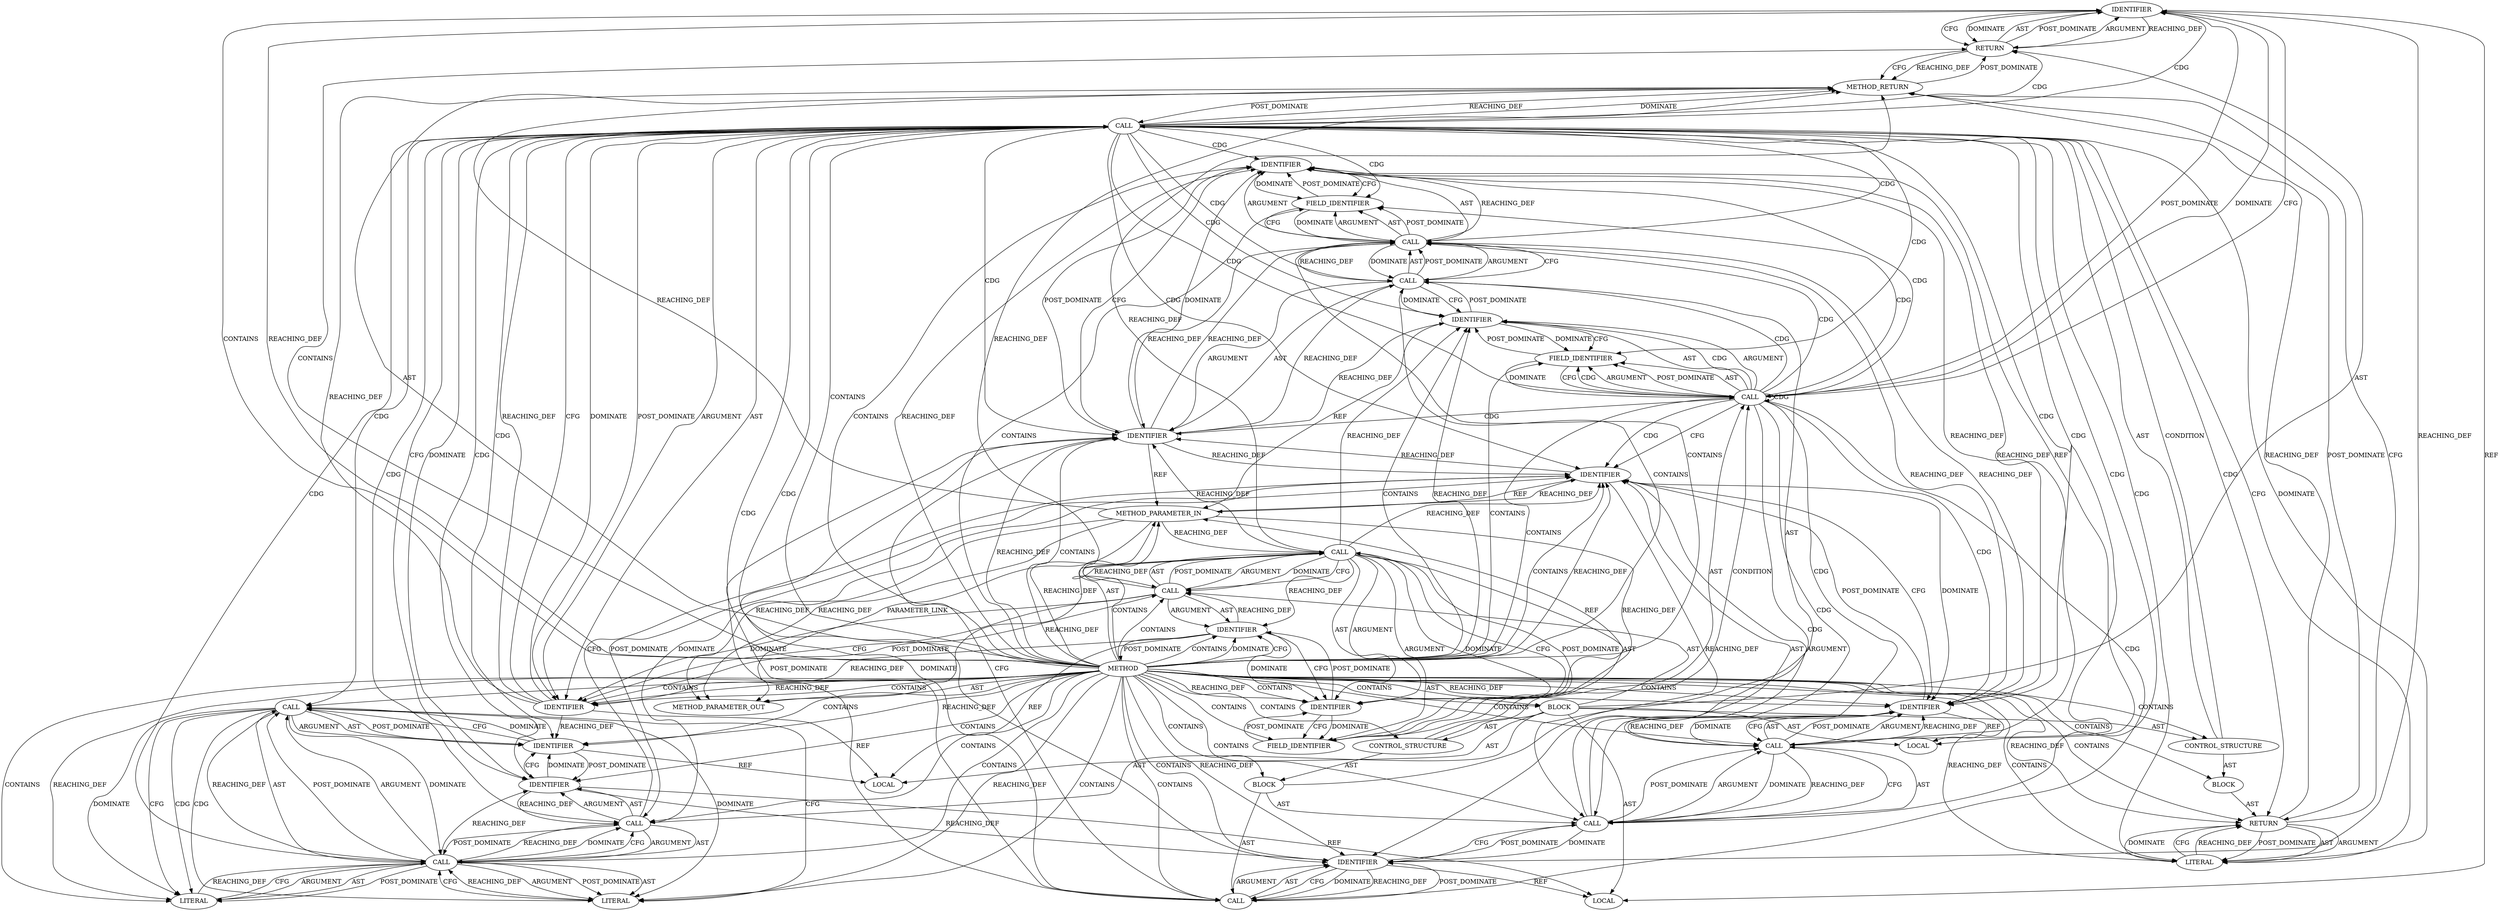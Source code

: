 digraph {
  2909 [label=IDENTIFIER ORDER=1 ARGUMENT_INDEX=-1 CODE="sg_cnt" COLUMN_NUMBER=9 LINE_NUMBER=902 TYPE_FULL_NAME="int" NAME="sg_cnt"]
  2874 [label=CALL ORDER=2 ARGUMENT_INDEX=2 CODE="cursor->total_resid" COLUMN_NUMBER=17 METHOD_FULL_NAME="<operator>.indirectFieldAccess" LINE_NUMBER=887 TYPE_FULL_NAME="<empty>" DISPATCH_TYPE="STATIC_DISPATCH" SIGNATURE="" NAME="<operator>.indirectFieldAccess"]
  2908 [label=RETURN ORDER=8 ARGUMENT_INDEX=-1 CODE="return sg_cnt;" COLUMN_NUMBER=2 LINE_NUMBER=902]
  2899 [label=IDENTIFIER ORDER=1 ARGUMENT_INDEX=1 CODE="sg_cnt" COLUMN_NUMBER=3 LINE_NUMBER=897 TYPE_FULL_NAME="int" NAME="sg_cnt"]
  2871 [label=LOCAL ORDER=1 CODE="int data_len" COLUMN_NUMBER=6 LINE_NUMBER=887 TYPE_FULL_NAME="int" NAME="data_len"]
  13089 [label=METHOD_PARAMETER_OUT ORDER=1 CODE="struct ceph_msg_data_cursor *cursor" IS_VARIADIC=false COLUMN_NUMBER=31 LINE_NUMBER=885 TYPE_FULL_NAME="ceph_msg_data_cursor*" EVALUATION_STRATEGY="BY_VALUE" INDEX=1 NAME="cursor"]
  2880 [label=CALL ORDER=1 ARGUMENT_INDEX=-1 CODE="!data_len" COLUMN_NUMBER=6 METHOD_FULL_NAME="<operator>.logicalNot" LINE_NUMBER=891 TYPE_FULL_NAME="<empty>" DISPATCH_TYPE="STATIC_DISPATCH" SIGNATURE="" NAME="<operator>.logicalNot"]
  2900 [label=CALL ORDER=3 ARGUMENT_INDEX=-1 CODE="ceph_msg_data_advance(cursor, bv.bv_len)" COLUMN_NUMBER=3 METHOD_FULL_NAME="ceph_msg_data_advance" LINE_NUMBER=899 TYPE_FULL_NAME="<empty>" DISPATCH_TYPE="STATIC_DISPATCH" SIGNATURE="" NAME="ceph_msg_data_advance"]
  2872 [label=CALL ORDER=2 ARGUMENT_INDEX=-1 CODE="data_len = cursor->total_resid" COLUMN_NUMBER=6 METHOD_FULL_NAME="<operator>.assignment" LINE_NUMBER=887 TYPE_FULL_NAME="<empty>" DISPATCH_TYPE="STATIC_DISPATCH" SIGNATURE="" NAME="<operator>.assignment"]
  2904 [label=FIELD_IDENTIFIER ORDER=2 ARGUMENT_INDEX=2 CODE="bv_len" COLUMN_NUMBER=33 LINE_NUMBER=899 CANONICAL_NAME="bv_len"]
  2897 [label=IDENTIFIER ORDER=1 ARGUMENT_INDEX=1 CODE="bv" COLUMN_NUMBER=24 LINE_NUMBER=896 TYPE_FULL_NAME="bio_vec" NAME="bv"]
  2906 [label=IDENTIFIER ORDER=1 ARGUMENT_INDEX=1 CODE="cursor" COLUMN_NUMBER=11 LINE_NUMBER=900 TYPE_FULL_NAME="ceph_msg_data_cursor*" NAME="cursor"]
  2886 [label=IDENTIFIER ORDER=1 ARGUMENT_INDEX=1 CODE="sg_cnt" COLUMN_NUMBER=2 LINE_NUMBER=894 TYPE_FULL_NAME="int" NAME="sg_cnt"]
  2889 [label=IDENTIFIER ORDER=1 ARGUMENT_INDEX=1 CODE="data_len" COLUMN_NUMBER=24 LINE_NUMBER=894 TYPE_FULL_NAME="int" NAME="data_len"]
  2879 [label=CONTROL_STRUCTURE CONTROL_STRUCTURE_TYPE="IF" ORDER=5 PARSER_TYPE_NAME="CASTIfStatement" ARGUMENT_INDEX=-1 CODE="if (!data_len)" COLUMN_NUMBER=2 LINE_NUMBER=891]
  2884 [label=LITERAL ORDER=1 ARGUMENT_INDEX=-1 CODE="0" COLUMN_NUMBER=10 LINE_NUMBER=892 TYPE_FULL_NAME="int"]
  2890 [label=LITERAL ORDER=2 ARGUMENT_INDEX=2 CODE="1" COLUMN_NUMBER=36 LINE_NUMBER=894 TYPE_FULL_NAME="int"]
  2896 [label=CALL ORDER=2 ARGUMENT_INDEX=2 CODE="&bv" COLUMN_NUMBER=23 METHOD_FULL_NAME="<operator>.addressOf" LINE_NUMBER=896 TYPE_FULL_NAME="<empty>" DISPATCH_TYPE="STATIC_DISPATCH" SIGNATURE="" NAME="<operator>.addressOf"]
  2869 [label=METHOD_PARAMETER_IN ORDER=1 CODE="struct ceph_msg_data_cursor *cursor" IS_VARIADIC=false COLUMN_NUMBER=31 LINE_NUMBER=885 TYPE_FULL_NAME="ceph_msg_data_cursor*" EVALUATION_STRATEGY="BY_VALUE" INDEX=1 NAME="cursor"]
  2882 [label=BLOCK ORDER=2 ARGUMENT_INDEX=-1 CODE="<empty>" COLUMN_NUMBER=3 LINE_NUMBER=892 TYPE_FULL_NAME="void"]
  2870 [label=BLOCK ORDER=2 ARGUMENT_INDEX=-1 CODE="{
	int data_len = cursor->total_resid;
	struct bio_vec bv;
	int sg_cnt;

	if (!data_len)
		return 0;

	sg_cnt = need_padding(data_len) ? 1 : 0;
	do {
		get_bvec_at(cursor, &bv);
		sg_cnt++;

		ceph_msg_data_advance(cursor, bv.bv_len);
	} while (cursor->total_resid);

	return sg_cnt;
}" COLUMN_NUMBER=1 LINE_NUMBER=886 TYPE_FULL_NAME="void"]
  2868 [label=METHOD COLUMN_NUMBER=1 LINE_NUMBER=885 COLUMN_NUMBER_END=1 IS_EXTERNAL=false SIGNATURE="int calc_sg_cnt_cursor (ceph_msg_data_cursor*)" NAME="calc_sg_cnt_cursor" AST_PARENT_TYPE="TYPE_DECL" AST_PARENT_FULL_NAME="file_code_old-a282a2f-decode_preamble-525.c:<global>" ORDER=50 CODE="static int calc_sg_cnt_cursor(struct ceph_msg_data_cursor *cursor)
{
	int data_len = cursor->total_resid;
	struct bio_vec bv;
	int sg_cnt;

	if (!data_len)
		return 0;

	sg_cnt = need_padding(data_len) ? 1 : 0;
	do {
		get_bvec_at(cursor, &bv);
		sg_cnt++;

		ceph_msg_data_advance(cursor, bv.bv_len);
	} while (cursor->total_resid);

	return sg_cnt;
}" FULL_NAME="calc_sg_cnt_cursor" LINE_NUMBER_END=903 FILENAME="file_code_old-a282a2f-decode_preamble-525.c"]
  2885 [label=CALL ORDER=6 ARGUMENT_INDEX=-1 CODE="sg_cnt = need_padding(data_len) ? 1 : 0" COLUMN_NUMBER=2 METHOD_FULL_NAME="<operator>.assignment" LINE_NUMBER=894 TYPE_FULL_NAME="<empty>" DISPATCH_TYPE="STATIC_DISPATCH" SIGNATURE="" NAME="<operator>.assignment"]
  2907 [label=FIELD_IDENTIFIER ORDER=2 ARGUMENT_INDEX=2 CODE="total_resid" COLUMN_NUMBER=11 LINE_NUMBER=900 CANONICAL_NAME="total_resid"]
  2902 [label=CALL ORDER=2 ARGUMENT_INDEX=2 CODE="bv.bv_len" COLUMN_NUMBER=33 METHOD_FULL_NAME="<operator>.fieldAccess" LINE_NUMBER=899 TYPE_FULL_NAME="<empty>" DISPATCH_TYPE="STATIC_DISPATCH" SIGNATURE="" NAME="<operator>.fieldAccess"]
  2878 [label=LOCAL ORDER=4 CODE="int sg_cnt" COLUMN_NUMBER=6 LINE_NUMBER=889 TYPE_FULL_NAME="int" NAME="sg_cnt"]
  2894 [label=CALL ORDER=1 ARGUMENT_INDEX=-1 CODE="get_bvec_at(cursor, &bv)" COLUMN_NUMBER=3 METHOD_FULL_NAME="get_bvec_at" LINE_NUMBER=896 TYPE_FULL_NAME="<empty>" DISPATCH_TYPE="STATIC_DISPATCH" SIGNATURE="" NAME="get_bvec_at"]
  2876 [label=FIELD_IDENTIFIER ORDER=2 ARGUMENT_INDEX=2 CODE="total_resid" COLUMN_NUMBER=17 LINE_NUMBER=887 CANONICAL_NAME="total_resid"]
  2891 [label=LITERAL ORDER=3 ARGUMENT_INDEX=3 CODE="0" COLUMN_NUMBER=40 LINE_NUMBER=894 TYPE_FULL_NAME="int"]
  2898 [label=CALL ORDER=2 ARGUMENT_INDEX=-1 CODE="sg_cnt++" COLUMN_NUMBER=3 METHOD_FULL_NAME="<operator>.postIncrement" LINE_NUMBER=897 TYPE_FULL_NAME="<empty>" DISPATCH_TYPE="STATIC_DISPATCH" SIGNATURE="" NAME="<operator>.postIncrement"]
  2881 [label=IDENTIFIER ORDER=1 ARGUMENT_INDEX=1 CODE="data_len" COLUMN_NUMBER=7 LINE_NUMBER=891 TYPE_FULL_NAME="int" NAME="data_len"]
  2883 [label=RETURN ORDER=1 ARGUMENT_INDEX=1 CODE="return 0;" COLUMN_NUMBER=3 LINE_NUMBER=892]
  2892 [label=CONTROL_STRUCTURE CONTROL_STRUCTURE_TYPE="DO" ORDER=7 PARSER_TYPE_NAME="CASTDoStatement" ARGUMENT_INDEX=-1 CODE="do {
		get_bvec_at(cursor, &bv);
		sg_cnt++;

		ceph_msg_data_advance(cursor, bv.bv_len);
	} while (cursor->total_resid);" COLUMN_NUMBER=2 LINE_NUMBER=895]
  2895 [label=IDENTIFIER ORDER=1 ARGUMENT_INDEX=1 CODE="cursor" COLUMN_NUMBER=15 LINE_NUMBER=896 TYPE_FULL_NAME="ceph_msg_data_cursor*" NAME="cursor"]
  2887 [label=CALL ORDER=2 ARGUMENT_INDEX=2 CODE="need_padding(data_len) ? 1 : 0" COLUMN_NUMBER=11 METHOD_FULL_NAME="<operator>.conditional" LINE_NUMBER=894 TYPE_FULL_NAME="<empty>" DISPATCH_TYPE="STATIC_DISPATCH" SIGNATURE="" NAME="<operator>.conditional"]
  2910 [label=METHOD_RETURN ORDER=3 CODE="RET" COLUMN_NUMBER=1 LINE_NUMBER=885 TYPE_FULL_NAME="int" EVALUATION_STRATEGY="BY_VALUE"]
  2873 [label=IDENTIFIER ORDER=1 ARGUMENT_INDEX=1 CODE="data_len" COLUMN_NUMBER=6 LINE_NUMBER=887 TYPE_FULL_NAME="int" NAME="data_len"]
  2893 [label=BLOCK ORDER=1 ARGUMENT_INDEX=-1 CODE="{
		get_bvec_at(cursor, &bv);
		sg_cnt++;

		ceph_msg_data_advance(cursor, bv.bv_len);
	}" COLUMN_NUMBER=5 LINE_NUMBER=895 TYPE_FULL_NAME="void"]
  2877 [label=LOCAL ORDER=3 CODE="struct bio_vec bv" COLUMN_NUMBER=17 LINE_NUMBER=888 TYPE_FULL_NAME="bio_vec" NAME="bv"]
  2888 [label=CALL ORDER=1 ARGUMENT_INDEX=1 CODE="need_padding(data_len)" COLUMN_NUMBER=11 METHOD_FULL_NAME="need_padding" LINE_NUMBER=894 TYPE_FULL_NAME="<empty>" DISPATCH_TYPE="STATIC_DISPATCH" SIGNATURE="" NAME="need_padding"]
  2901 [label=IDENTIFIER ORDER=1 ARGUMENT_INDEX=1 CODE="cursor" COLUMN_NUMBER=25 LINE_NUMBER=899 TYPE_FULL_NAME="ceph_msg_data_cursor*" NAME="cursor"]
  2905 [label=CALL ORDER=2 ARGUMENT_INDEX=-1 CODE="cursor->total_resid" COLUMN_NUMBER=11 METHOD_FULL_NAME="<operator>.indirectFieldAccess" LINE_NUMBER=900 TYPE_FULL_NAME="<empty>" DISPATCH_TYPE="STATIC_DISPATCH" SIGNATURE="" NAME="<operator>.indirectFieldAccess"]
  2875 [label=IDENTIFIER ORDER=1 ARGUMENT_INDEX=1 CODE="cursor" COLUMN_NUMBER=17 LINE_NUMBER=887 TYPE_FULL_NAME="ceph_msg_data_cursor*" NAME="cursor"]
  2903 [label=IDENTIFIER ORDER=1 ARGUMENT_INDEX=1 CODE="bv" COLUMN_NUMBER=33 LINE_NUMBER=899 TYPE_FULL_NAME="bio_vec" NAME="bv"]
  2880 -> 2904 [label=CDG ]
  2880 -> 2884 [label=CDG ]
  2880 -> 2888 [label=CDG ]
  2894 -> 2895 [label=AST ]
  2885 -> 2887 [label=ARGUMENT ]
  2868 -> 2889 [label=CONTAINS ]
  2881 -> 2910 [label=REACHING_DEF VARIABLE="data_len"]
  2884 -> 2883 [label=DOMINATE ]
  2868 -> 2891 [label=CONTAINS ]
  2891 -> 2887 [label=REACHING_DEF VARIABLE="0"]
  2880 -> 2900 [label=CDG ]
  2890 -> 2887 [label=CFG ]
  2910 -> 2880 [label=POST_DOMINATE ]
  2872 -> 2873 [label=ARGUMENT ]
  2888 -> 2890 [label=CFG ]
  2905 -> 2907 [label=CDG ]
  2883 -> 2884 [label=POST_DOMINATE ]
  2868 -> 2908 [label=CONTAINS ]
  2887 -> 2888 [label=AST ]
  2868 -> 2904 [label=CONTAINS ]
  2872 -> 2881 [label=DOMINATE ]
  2900 -> 2902 [label=AST ]
  2874 -> 2910 [label=REACHING_DEF VARIABLE="cursor->total_resid"]
  2905 -> 2906 [label=AST ]
  2874 -> 2901 [label=REACHING_DEF VARIABLE="cursor->total_resid"]
  2904 -> 2903 [label=POST_DOMINATE ]
  2884 -> 2883 [label=CFG ]
  2869 -> 2895 [label=REACHING_DEF VARIABLE="cursor"]
  2896 -> 2897 [label=AST ]
  2880 -> 2897 [label=CDG ]
  2893 -> 2900 [label=AST ]
  2901 -> 2903 [label=CFG ]
  2868 -> 2879 [label=CONTAINS ]
  2901 -> 2903 [label=DOMINATE ]
  2897 -> 2896 [label=REACHING_DEF VARIABLE="bv"]
  2868 -> 2874 [label=CONTAINS ]
  2880 -> 2907 [label=CDG ]
  2868 -> 2895 [label=CONTAINS ]
  2897 -> 2903 [label=REACHING_DEF VARIABLE="bv"]
  2899 -> 2898 [label=CFG ]
  2897 -> 2895 [label=POST_DOMINATE ]
  2868 -> 2890 [label=REACHING_DEF VARIABLE=""]
  2869 -> 2910 [label=REACHING_DEF VARIABLE="cursor"]
  2889 -> 2886 [label=POST_DOMINATE ]
  2874 -> 2872 [label=DOMINATE ]
  2869 -> 13089 [label=PARAMETER_LINK ]
  2886 -> 2889 [label=CFG ]
  2887 -> 2891 [label=ARGUMENT ]
  2899 -> 2898 [label=DOMINATE ]
  2868 -> 2899 [label=CONTAINS ]
  2899 -> 2894 [label=POST_DOMINATE ]
  2889 -> 2888 [label=CFG ]
  2887 -> 2886 [label=REACHING_DEF VARIABLE="need_padding(data_len) ? 1 : 0"]
  2905 -> 2907 [label=ARGUMENT ]
  2887 -> 2885 [label=REACHING_DEF VARIABLE="need_padding(data_len) ? 1 : 0"]
  2888 -> 2889 [label=POST_DOMINATE ]
  2868 -> 2901 [label=REACHING_DEF VARIABLE=""]
  2868 -> 2910 [label=AST ]
  2880 -> 2895 [label=CDG ]
  2868 -> 2870 [label=AST ]
  2896 -> 2897 [label=POST_DOMINATE ]
  2872 -> 2874 [label=AST ]
  2900 -> 2906 [label=DOMINATE ]
  2880 -> 2899 [label=CDG ]
  2890 -> 2887 [label=REACHING_DEF VARIABLE="1"]
  2905 -> 2901 [label=CDG ]
  2895 -> 2897 [label=CFG ]
  2881 -> 2880 [label=REACHING_DEF VARIABLE="data_len"]
  2905 -> 2899 [label=CDG ]
  2902 -> 2901 [label=REACHING_DEF VARIABLE="bv.bv_len"]
  2888 -> 2891 [label=CFG ]
  2880 -> 2886 [label=DOMINATE ]
  2900 -> 2902 [label=POST_DOMINATE ]
  2905 -> 2907 [label=POST_DOMINATE ]
  2881 -> 2880 [label=CFG ]
  2894 -> 2899 [label=CFG ]
  2909 -> 2908 [label=REACHING_DEF VARIABLE="sg_cnt"]
  2868 -> 2890 [label=CONTAINS ]
  2876 -> 2875 [label=POST_DOMINATE ]
  2898 -> 2901 [label=DOMINATE ]
  2874 -> 2873 [label=REACHING_DEF VARIABLE="cursor->total_resid"]
  2870 -> 2878 [label=AST ]
  2907 -> 2906 [label=POST_DOMINATE ]
  2905 -> 2897 [label=CDG ]
  2905 -> 2906 [label=CDG ]
  2899 -> 2878 [label=REF ]
  2885 -> 2887 [label=AST ]
  2888 -> 2889 [label=ARGUMENT ]
  2888 -> 2887 [label=REACHING_DEF VARIABLE="need_padding(data_len)"]
  2888 -> 2891 [label=CDG ]
  2873 -> 2868 [label=POST_DOMINATE ]
  2903 -> 2877 [label=REF ]
  2880 -> 2884 [label=CFG ]
  2874 -> 2895 [label=REACHING_DEF VARIABLE="cursor->total_resid"]
  2880 -> 2905 [label=CDG ]
  2874 -> 2875 [label=ARGUMENT ]
  2896 -> 2897 [label=ARGUMENT ]
  2903 -> 2901 [label=POST_DOMINATE ]
  2880 -> 2903 [label=CDG ]
  2880 -> 2885 [label=CDG ]
  2902 -> 2897 [label=REACHING_DEF VARIABLE="bv.bv_len"]
  2868 -> 2902 [label=CONTAINS ]
  2902 -> 2900 [label=CFG ]
  2868 -> 2903 [label=CONTAINS ]
  2885 -> 2895 [label=DOMINATE ]
  2894 -> 2896 [label=AST ]
  2868 -> 2882 [label=CONTAINS ]
  2905 -> 2894 [label=CDG ]
  2876 -> 2874 [label=DOMINATE ]
  2910 -> 2908 [label=POST_DOMINATE ]
  2868 -> 2884 [label=REACHING_DEF VARIABLE=""]
  2895 -> 2869 [label=REF ]
  2880 -> 2910 [label=REACHING_DEF VARIABLE="!data_len"]
  2897 -> 2877 [label=REF ]
  2909 -> 2905 [label=POST_DOMINATE ]
  2874 -> 2872 [label=CFG ]
  2892 -> 2905 [label=AST ]
  2868 -> 2909 [label=CONTAINS ]
  2879 -> 2880 [label=AST ]
  2905 -> 2903 [label=CDG ]
  2901 -> 2895 [label=REACHING_DEF VARIABLE="cursor"]
  2883 -> 2910 [label=CFG ]
  2902 -> 2903 [label=AST ]
  2894 -> 2895 [label=ARGUMENT ]
  2868 -> 2889 [label=REACHING_DEF VARIABLE=""]
  2881 -> 2871 [label=REF ]
  2886 -> 2878 [label=REF ]
  2899 -> 2909 [label=REACHING_DEF VARIABLE="sg_cnt"]
  2902 -> 2904 [label=ARGUMENT ]
  2868 -> 2869 [label=REACHING_DEF VARIABLE=""]
  2887 -> 2891 [label=AST ]
  2876 -> 2874 [label=CFG ]
  2887 -> 2890 [label=ARGUMENT ]
  2896 -> 2894 [label=CFG ]
  2889 -> 2888 [label=DOMINATE ]
  2897 -> 2896 [label=DOMINATE ]
  2903 -> 2904 [label=DOMINATE ]
  2887 -> 2885 [label=DOMINATE ]
  2896 -> 2894 [label=DOMINATE ]
  2875 -> 2869 [label=REF ]
  2868 -> 2905 [label=CONTAINS ]
  2905 -> 2898 [label=CDG ]
  2868 -> 2893 [label=CONTAINS ]
  2905 -> 2895 [label=CFG ]
  2893 -> 2894 [label=AST ]
  2868 -> 2883 [label=REACHING_DEF VARIABLE=""]
  2868 -> 2875 [label=CONTAINS ]
  2894 -> 2896 [label=POST_DOMINATE ]
  2908 -> 2910 [label=CFG ]
  2898 -> 2899 [label=POST_DOMINATE ]
  2902 -> 2900 [label=REACHING_DEF VARIABLE="bv.bv_len"]
  2875 -> 2873 [label=POST_DOMINATE ]
  2888 -> 2887 [label=DOMINATE ]
  2870 -> 2892 [label=AST ]
  2898 -> 2899 [label=ARGUMENT ]
  2868 -> 2887 [label=CONTAINS ]
  2905 -> 2907 [label=AST ]
  2886 -> 2899 [label=REACHING_DEF VARIABLE="sg_cnt"]
  2874 -> 2876 [label=POST_DOMINATE ]
  2874 -> 2875 [label=AST ]
  2870 -> 2877 [label=AST ]
  2905 -> 2909 [label=DOMINATE ]
  2889 -> 2871 [label=REF ]
  2872 -> 2873 [label=AST ]
  2887 -> 2891 [label=POST_DOMINATE ]
  2897 -> 2902 [label=REACHING_DEF VARIABLE="bv"]
  2885 -> 2895 [label=CFG ]
  2879 -> 2880 [label=CONDITION ]
  2899 -> 2898 [label=REACHING_DEF VARIABLE="sg_cnt"]
  2868 -> 2899 [label=REACHING_DEF VARIABLE=""]
  2888 -> 2889 [label=AST ]
  2886 -> 2889 [label=DOMINATE ]
  2868 -> 2901 [label=CONTAINS ]
  2868 -> 2880 [label=CONTAINS ]
  2875 -> 2876 [label=DOMINATE ]
  2906 -> 2900 [label=POST_DOMINATE ]
  2870 -> 2879 [label=AST ]
  2872 -> 2874 [label=POST_DOMINATE ]
  2901 -> 2869 [label=REF ]
  2868 -> 2872 [label=CONTAINS ]
  2873 -> 2875 [label=DOMINATE ]
  2883 -> 2910 [label=REACHING_DEF VARIABLE="<RET>"]
  2868 -> 13089 [label=AST ]
  2894 -> 2899 [label=DOMINATE ]
  2868 -> 2909 [label=REACHING_DEF VARIABLE=""]
  2880 -> 2902 [label=CDG ]
  2873 -> 2881 [label=REACHING_DEF VARIABLE="data_len"]
  2874 -> 2906 [label=REACHING_DEF VARIABLE="cursor->total_resid"]
  2900 -> 2906 [label=CFG ]
  2868 -> 2884 [label=CONTAINS ]
  2908 -> 2909 [label=AST ]
  2870 -> 2908 [label=AST ]
  2897 -> 2896 [label=CFG ]
  2872 -> 2881 [label=CFG ]
  2873 -> 2875 [label=CFG ]
  2868 -> 2873 [label=CONTAINS ]
  2883 -> 2884 [label=AST ]
  2905 -> 2909 [label=CFG ]
  2880 -> 2881 [label=POST_DOMINATE ]
  2872 -> 2910 [label=REACHING_DEF VARIABLE="data_len = cursor->total_resid"]
  2868 -> 2897 [label=REACHING_DEF VARIABLE=""]
  2868 -> 2881 [label=REACHING_DEF VARIABLE=""]
  2900 -> 2902 [label=ARGUMENT ]
  2887 -> 2888 [label=POST_DOMINATE ]
  2905 -> 2904 [label=CDG ]
  2903 -> 2904 [label=CFG ]
  2904 -> 2902 [label=CFG ]
  2886 -> 2885 [label=REACHING_DEF VARIABLE="sg_cnt"]
  2887 -> 2885 [label=CFG ]
  2907 -> 2905 [label=DOMINATE ]
  2868 -> 2900 [label=CONTAINS ]
  2868 -> 2870 [label=CONTAINS ]
  2902 -> 2903 [label=REACHING_DEF VARIABLE="bv.bv_len"]
  2892 -> 2893 [label=AST ]
  2872 -> 2874 [label=ARGUMENT ]
  2868 -> 2906 [label=CONTAINS ]
  2870 -> 2885 [label=AST ]
  2868 -> 2875 [label=REACHING_DEF VARIABLE=""]
  2906 -> 2869 [label=REF ]
  2895 -> 2885 [label=POST_DOMINATE ]
  2873 -> 2871 [label=REF ]
  2873 -> 2872 [label=REACHING_DEF VARIABLE="data_len"]
  2868 -> 2895 [label=REACHING_DEF VARIABLE=""]
  2905 -> 2896 [label=CDG ]
  2880 -> 2886 [label=CDG ]
  2875 -> 2876 [label=CFG ]
  2901 -> 2900 [label=REACHING_DEF VARIABLE="cursor"]
  2881 -> 2872 [label=POST_DOMINATE ]
  2868 -> 2903 [label=REACHING_DEF VARIABLE=""]
  2870 -> 2872 [label=AST ]
  2888 -> 2891 [label=DOMINATE ]
  2869 -> 13089 [label=REACHING_DEF VARIABLE="cursor"]
  2869 -> 13089 [label=REACHING_DEF VARIABLE="cursor"]
  2894 -> 2896 [label=ARGUMENT ]
  2880 -> 2881 [label=ARGUMENT ]
  2891 -> 2887 [label=CFG ]
  2887 -> 2888 [label=ARGUMENT ]
  2905 -> 2906 [label=ARGUMENT ]
  2880 -> 2896 [label=CDG ]
  2902 -> 2900 [label=DOMINATE ]
  2880 -> 2883 [label=CDG ]
  2868 -> 2897 [label=CONTAINS ]
  2898 -> 2899 [label=AST ]
  2882 -> 2883 [label=AST ]
  2868 -> 2883 [label=CONTAINS ]
  2874 -> 13089 [label=REACHING_DEF VARIABLE="cursor->total_resid"]
  2881 -> 2880 [label=DOMINATE ]
  2868 -> 2881 [label=CONTAINS ]
  2896 -> 2903 [label=REACHING_DEF VARIABLE="&bv"]
  2905 -> 2905 [label=CDG ]
  2892 -> 2905 [label=CONDITION ]
  2908 -> 2909 [label=POST_DOMINATE ]
  2868 -> 2869 [label=AST ]
  2869 -> 2875 [label=REACHING_DEF VARIABLE="cursor"]
  2901 -> 2898 [label=POST_DOMINATE ]
  2868 -> 2873 [label=DOMINATE ]
  2901 -> 2906 [label=REACHING_DEF VARIABLE="cursor"]
  2885 -> 2886 [label=ARGUMENT ]
  2868 -> 2907 [label=CONTAINS ]
  2880 -> 2889 [label=CDG ]
  2908 -> 2909 [label=ARGUMENT ]
  2880 -> 2886 [label=CFG ]
  2902 -> 2904 [label=AST ]
  2896 -> 2894 [label=REACHING_DEF VARIABLE="&bv"]
  2908 -> 2910 [label=REACHING_DEF VARIABLE="<RET>"]
  2901 -> 2902 [label=REACHING_DEF VARIABLE="cursor"]
  2880 -> 2901 [label=CDG ]
  2885 -> 2887 [label=POST_DOMINATE ]
  2868 -> 2886 [label=CONTAINS ]
  2896 -> 2897 [label=REACHING_DEF VARIABLE="&bv"]
  2868 -> 2891 [label=REACHING_DEF VARIABLE=""]
  2874 -> 2876 [label=AST ]
  2868 -> 2894 [label=CONTAINS ]
  2880 -> 2894 [label=CDG ]
  2909 -> 2908 [label=CFG ]
  2880 -> 2909 [label=CDG ]
  2884 -> 2883 [label=REACHING_DEF VARIABLE="0"]
  2888 -> 2890 [label=CDG ]
  2879 -> 2882 [label=AST ]
  2904 -> 2902 [label=DOMINATE ]
  2902 -> 2903 [label=ARGUMENT ]
  2887 -> 2890 [label=POST_DOMINATE ]
  2900 -> 2901 [label=ARGUMENT ]
  2868 -> 2873 [label=CFG ]
  2868 -> 2888 [label=CONTAINS ]
  2905 -> 2895 [label=CDG ]
  2898 -> 2901 [label=CFG ]
  2907 -> 2905 [label=CFG ]
  2895 -> 2901 [label=REACHING_DEF VARIABLE="cursor"]
  2910 -> 2883 [label=POST_DOMINATE ]
  2880 -> 2884 [label=DOMINATE ]
  2880 -> 2887 [label=CDG ]
  2868 -> 2892 [label=CONTAINS ]
  2868 -> 2906 [label=REACHING_DEF VARIABLE=""]
  2868 -> 2885 [label=CONTAINS ]
  2870 -> 2871 [label=AST ]
  2880 -> 2881 [label=AST ]
  2869 -> 2874 [label=REACHING_DEF VARIABLE="cursor"]
  2880 -> 2910 [label=DOMINATE ]
  2874 -> 2876 [label=ARGUMENT ]
  2888 -> 2890 [label=DOMINATE ]
  2895 -> 2897 [label=DOMINATE ]
  2880 -> 2906 [label=CDG ]
  2900 -> 2901 [label=AST ]
  2881 -> 2889 [label=REACHING_DEF VARIABLE="data_len"]
  2868 -> 2896 [label=CONTAINS ]
  2906 -> 2907 [label=DOMINATE ]
  2883 -> 2884 [label=ARGUMENT ]
  2880 -> 2908 [label=CDG ]
  2868 -> 2898 [label=CONTAINS ]
  2905 -> 2900 [label=CDG ]
  2885 -> 2886 [label=AST ]
  2868 -> 2876 [label=CONTAINS ]
  2909 -> 2878 [label=REF ]
  2887 -> 2890 [label=AST ]
  2874 -> 2872 [label=REACHING_DEF VARIABLE="cursor->total_resid"]
  2906 -> 2907 [label=CFG ]
  2880 -> 2898 [label=CDG ]
  2902 -> 2904 [label=POST_DOMINATE ]
  2895 -> 2894 [label=REACHING_DEF VARIABLE="cursor"]
  2909 -> 2908 [label=DOMINATE ]
  2905 -> 2902 [label=CDG ]
  2893 -> 2898 [label=AST ]
}
